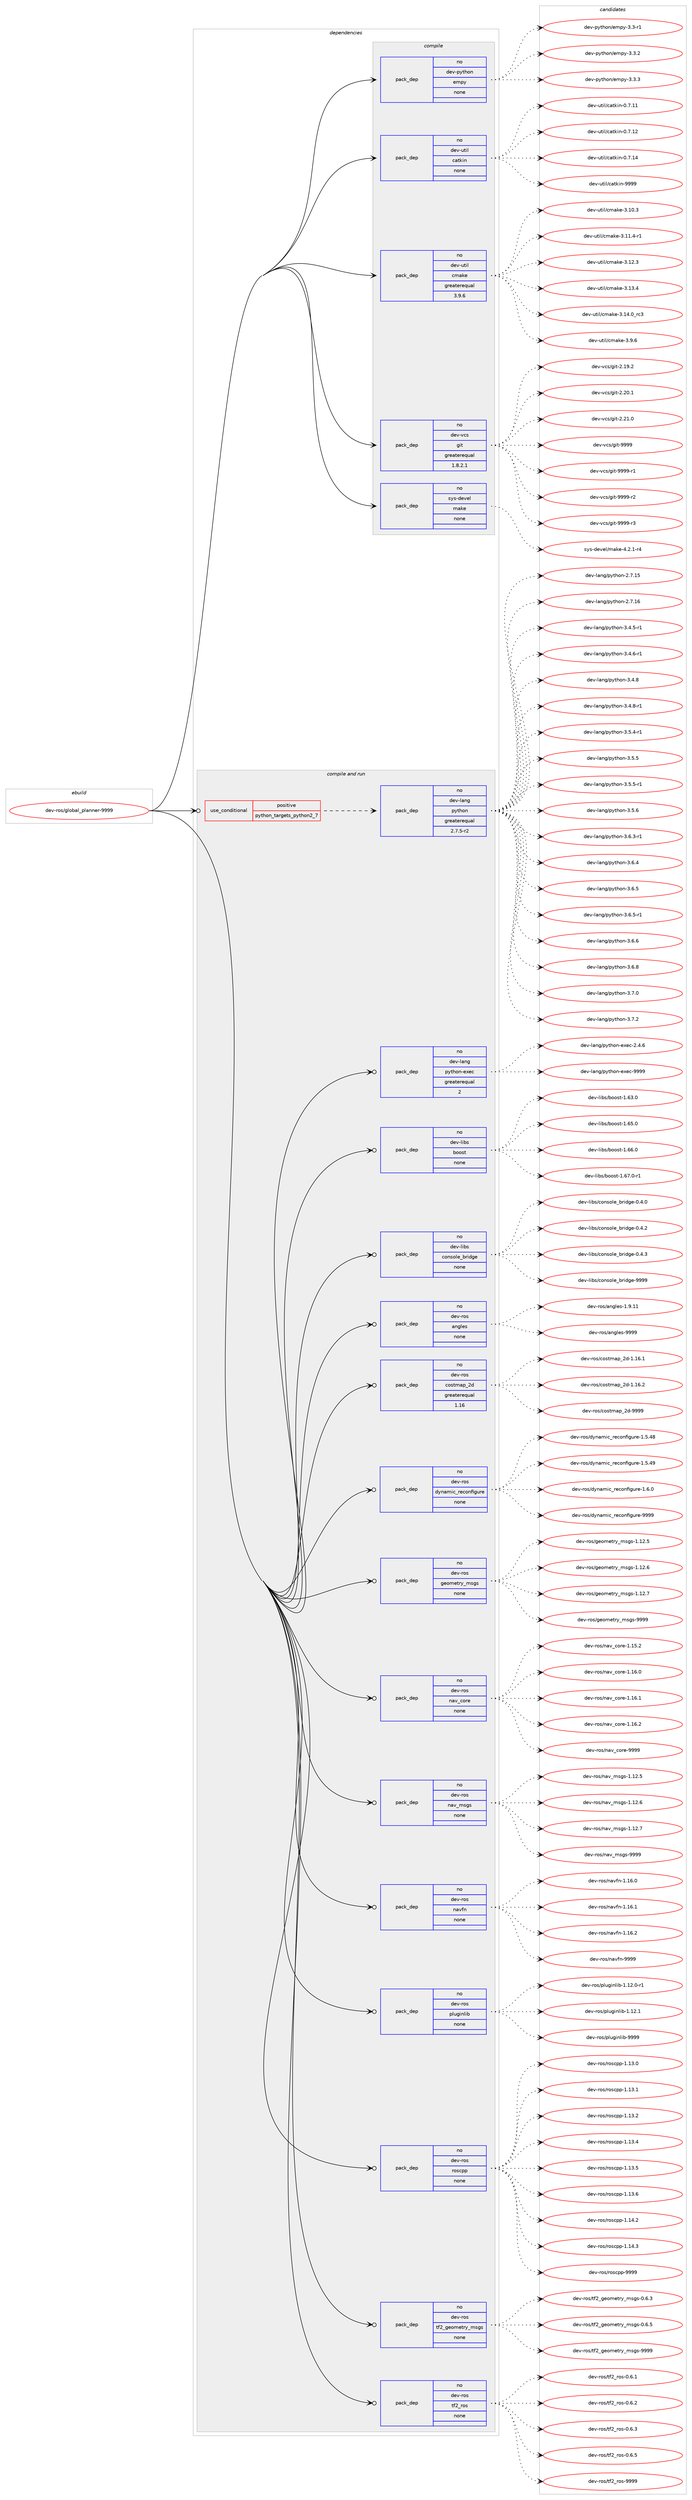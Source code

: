 digraph prolog {

# *************
# Graph options
# *************

newrank=true;
concentrate=true;
compound=true;
graph [rankdir=LR,fontname=Helvetica,fontsize=10,ranksep=1.5];#, ranksep=2.5, nodesep=0.2];
edge  [arrowhead=vee];
node  [fontname=Helvetica,fontsize=10];

# **********
# The ebuild
# **********

subgraph cluster_leftcol {
color=gray;
rank=same;
label=<<i>ebuild</i>>;
id [label="dev-ros/global_planner-9999", color=red, width=4, href="../dev-ros/global_planner-9999.svg"];
}

# ****************
# The dependencies
# ****************

subgraph cluster_midcol {
color=gray;
label=<<i>dependencies</i>>;
subgraph cluster_compile {
fillcolor="#eeeeee";
style=filled;
label=<<i>compile</i>>;
subgraph pack1044765 {
dependency1456767 [label=<<TABLE BORDER="0" CELLBORDER="1" CELLSPACING="0" CELLPADDING="4" WIDTH="220"><TR><TD ROWSPAN="6" CELLPADDING="30">pack_dep</TD></TR><TR><TD WIDTH="110">no</TD></TR><TR><TD>dev-python</TD></TR><TR><TD>empy</TD></TR><TR><TD>none</TD></TR><TR><TD></TD></TR></TABLE>>, shape=none, color=blue];
}
id:e -> dependency1456767:w [weight=20,style="solid",arrowhead="vee"];
subgraph pack1044766 {
dependency1456768 [label=<<TABLE BORDER="0" CELLBORDER="1" CELLSPACING="0" CELLPADDING="4" WIDTH="220"><TR><TD ROWSPAN="6" CELLPADDING="30">pack_dep</TD></TR><TR><TD WIDTH="110">no</TD></TR><TR><TD>dev-util</TD></TR><TR><TD>catkin</TD></TR><TR><TD>none</TD></TR><TR><TD></TD></TR></TABLE>>, shape=none, color=blue];
}
id:e -> dependency1456768:w [weight=20,style="solid",arrowhead="vee"];
subgraph pack1044767 {
dependency1456769 [label=<<TABLE BORDER="0" CELLBORDER="1" CELLSPACING="0" CELLPADDING="4" WIDTH="220"><TR><TD ROWSPAN="6" CELLPADDING="30">pack_dep</TD></TR><TR><TD WIDTH="110">no</TD></TR><TR><TD>dev-util</TD></TR><TR><TD>cmake</TD></TR><TR><TD>greaterequal</TD></TR><TR><TD>3.9.6</TD></TR></TABLE>>, shape=none, color=blue];
}
id:e -> dependency1456769:w [weight=20,style="solid",arrowhead="vee"];
subgraph pack1044768 {
dependency1456770 [label=<<TABLE BORDER="0" CELLBORDER="1" CELLSPACING="0" CELLPADDING="4" WIDTH="220"><TR><TD ROWSPAN="6" CELLPADDING="30">pack_dep</TD></TR><TR><TD WIDTH="110">no</TD></TR><TR><TD>dev-vcs</TD></TR><TR><TD>git</TD></TR><TR><TD>greaterequal</TD></TR><TR><TD>1.8.2.1</TD></TR></TABLE>>, shape=none, color=blue];
}
id:e -> dependency1456770:w [weight=20,style="solid",arrowhead="vee"];
subgraph pack1044769 {
dependency1456771 [label=<<TABLE BORDER="0" CELLBORDER="1" CELLSPACING="0" CELLPADDING="4" WIDTH="220"><TR><TD ROWSPAN="6" CELLPADDING="30">pack_dep</TD></TR><TR><TD WIDTH="110">no</TD></TR><TR><TD>sys-devel</TD></TR><TR><TD>make</TD></TR><TR><TD>none</TD></TR><TR><TD></TD></TR></TABLE>>, shape=none, color=blue];
}
id:e -> dependency1456771:w [weight=20,style="solid",arrowhead="vee"];
}
subgraph cluster_compileandrun {
fillcolor="#eeeeee";
style=filled;
label=<<i>compile and run</i>>;
subgraph cond388612 {
dependency1456772 [label=<<TABLE BORDER="0" CELLBORDER="1" CELLSPACING="0" CELLPADDING="4"><TR><TD ROWSPAN="3" CELLPADDING="10">use_conditional</TD></TR><TR><TD>positive</TD></TR><TR><TD>python_targets_python2_7</TD></TR></TABLE>>, shape=none, color=red];
subgraph pack1044770 {
dependency1456773 [label=<<TABLE BORDER="0" CELLBORDER="1" CELLSPACING="0" CELLPADDING="4" WIDTH="220"><TR><TD ROWSPAN="6" CELLPADDING="30">pack_dep</TD></TR><TR><TD WIDTH="110">no</TD></TR><TR><TD>dev-lang</TD></TR><TR><TD>python</TD></TR><TR><TD>greaterequal</TD></TR><TR><TD>2.7.5-r2</TD></TR></TABLE>>, shape=none, color=blue];
}
dependency1456772:e -> dependency1456773:w [weight=20,style="dashed",arrowhead="vee"];
}
id:e -> dependency1456772:w [weight=20,style="solid",arrowhead="odotvee"];
subgraph pack1044771 {
dependency1456774 [label=<<TABLE BORDER="0" CELLBORDER="1" CELLSPACING="0" CELLPADDING="4" WIDTH="220"><TR><TD ROWSPAN="6" CELLPADDING="30">pack_dep</TD></TR><TR><TD WIDTH="110">no</TD></TR><TR><TD>dev-lang</TD></TR><TR><TD>python-exec</TD></TR><TR><TD>greaterequal</TD></TR><TR><TD>2</TD></TR></TABLE>>, shape=none, color=blue];
}
id:e -> dependency1456774:w [weight=20,style="solid",arrowhead="odotvee"];
subgraph pack1044772 {
dependency1456775 [label=<<TABLE BORDER="0" CELLBORDER="1" CELLSPACING="0" CELLPADDING="4" WIDTH="220"><TR><TD ROWSPAN="6" CELLPADDING="30">pack_dep</TD></TR><TR><TD WIDTH="110">no</TD></TR><TR><TD>dev-libs</TD></TR><TR><TD>boost</TD></TR><TR><TD>none</TD></TR><TR><TD></TD></TR></TABLE>>, shape=none, color=blue];
}
id:e -> dependency1456775:w [weight=20,style="solid",arrowhead="odotvee"];
subgraph pack1044773 {
dependency1456776 [label=<<TABLE BORDER="0" CELLBORDER="1" CELLSPACING="0" CELLPADDING="4" WIDTH="220"><TR><TD ROWSPAN="6" CELLPADDING="30">pack_dep</TD></TR><TR><TD WIDTH="110">no</TD></TR><TR><TD>dev-libs</TD></TR><TR><TD>console_bridge</TD></TR><TR><TD>none</TD></TR><TR><TD></TD></TR></TABLE>>, shape=none, color=blue];
}
id:e -> dependency1456776:w [weight=20,style="solid",arrowhead="odotvee"];
subgraph pack1044774 {
dependency1456777 [label=<<TABLE BORDER="0" CELLBORDER="1" CELLSPACING="0" CELLPADDING="4" WIDTH="220"><TR><TD ROWSPAN="6" CELLPADDING="30">pack_dep</TD></TR><TR><TD WIDTH="110">no</TD></TR><TR><TD>dev-ros</TD></TR><TR><TD>angles</TD></TR><TR><TD>none</TD></TR><TR><TD></TD></TR></TABLE>>, shape=none, color=blue];
}
id:e -> dependency1456777:w [weight=20,style="solid",arrowhead="odotvee"];
subgraph pack1044775 {
dependency1456778 [label=<<TABLE BORDER="0" CELLBORDER="1" CELLSPACING="0" CELLPADDING="4" WIDTH="220"><TR><TD ROWSPAN="6" CELLPADDING="30">pack_dep</TD></TR><TR><TD WIDTH="110">no</TD></TR><TR><TD>dev-ros</TD></TR><TR><TD>costmap_2d</TD></TR><TR><TD>greaterequal</TD></TR><TR><TD>1.16</TD></TR></TABLE>>, shape=none, color=blue];
}
id:e -> dependency1456778:w [weight=20,style="solid",arrowhead="odotvee"];
subgraph pack1044776 {
dependency1456779 [label=<<TABLE BORDER="0" CELLBORDER="1" CELLSPACING="0" CELLPADDING="4" WIDTH="220"><TR><TD ROWSPAN="6" CELLPADDING="30">pack_dep</TD></TR><TR><TD WIDTH="110">no</TD></TR><TR><TD>dev-ros</TD></TR><TR><TD>dynamic_reconfigure</TD></TR><TR><TD>none</TD></TR><TR><TD></TD></TR></TABLE>>, shape=none, color=blue];
}
id:e -> dependency1456779:w [weight=20,style="solid",arrowhead="odotvee"];
subgraph pack1044777 {
dependency1456780 [label=<<TABLE BORDER="0" CELLBORDER="1" CELLSPACING="0" CELLPADDING="4" WIDTH="220"><TR><TD ROWSPAN="6" CELLPADDING="30">pack_dep</TD></TR><TR><TD WIDTH="110">no</TD></TR><TR><TD>dev-ros</TD></TR><TR><TD>geometry_msgs</TD></TR><TR><TD>none</TD></TR><TR><TD></TD></TR></TABLE>>, shape=none, color=blue];
}
id:e -> dependency1456780:w [weight=20,style="solid",arrowhead="odotvee"];
subgraph pack1044778 {
dependency1456781 [label=<<TABLE BORDER="0" CELLBORDER="1" CELLSPACING="0" CELLPADDING="4" WIDTH="220"><TR><TD ROWSPAN="6" CELLPADDING="30">pack_dep</TD></TR><TR><TD WIDTH="110">no</TD></TR><TR><TD>dev-ros</TD></TR><TR><TD>nav_core</TD></TR><TR><TD>none</TD></TR><TR><TD></TD></TR></TABLE>>, shape=none, color=blue];
}
id:e -> dependency1456781:w [weight=20,style="solid",arrowhead="odotvee"];
subgraph pack1044779 {
dependency1456782 [label=<<TABLE BORDER="0" CELLBORDER="1" CELLSPACING="0" CELLPADDING="4" WIDTH="220"><TR><TD ROWSPAN="6" CELLPADDING="30">pack_dep</TD></TR><TR><TD WIDTH="110">no</TD></TR><TR><TD>dev-ros</TD></TR><TR><TD>nav_msgs</TD></TR><TR><TD>none</TD></TR><TR><TD></TD></TR></TABLE>>, shape=none, color=blue];
}
id:e -> dependency1456782:w [weight=20,style="solid",arrowhead="odotvee"];
subgraph pack1044780 {
dependency1456783 [label=<<TABLE BORDER="0" CELLBORDER="1" CELLSPACING="0" CELLPADDING="4" WIDTH="220"><TR><TD ROWSPAN="6" CELLPADDING="30">pack_dep</TD></TR><TR><TD WIDTH="110">no</TD></TR><TR><TD>dev-ros</TD></TR><TR><TD>navfn</TD></TR><TR><TD>none</TD></TR><TR><TD></TD></TR></TABLE>>, shape=none, color=blue];
}
id:e -> dependency1456783:w [weight=20,style="solid",arrowhead="odotvee"];
subgraph pack1044781 {
dependency1456784 [label=<<TABLE BORDER="0" CELLBORDER="1" CELLSPACING="0" CELLPADDING="4" WIDTH="220"><TR><TD ROWSPAN="6" CELLPADDING="30">pack_dep</TD></TR><TR><TD WIDTH="110">no</TD></TR><TR><TD>dev-ros</TD></TR><TR><TD>pluginlib</TD></TR><TR><TD>none</TD></TR><TR><TD></TD></TR></TABLE>>, shape=none, color=blue];
}
id:e -> dependency1456784:w [weight=20,style="solid",arrowhead="odotvee"];
subgraph pack1044782 {
dependency1456785 [label=<<TABLE BORDER="0" CELLBORDER="1" CELLSPACING="0" CELLPADDING="4" WIDTH="220"><TR><TD ROWSPAN="6" CELLPADDING="30">pack_dep</TD></TR><TR><TD WIDTH="110">no</TD></TR><TR><TD>dev-ros</TD></TR><TR><TD>roscpp</TD></TR><TR><TD>none</TD></TR><TR><TD></TD></TR></TABLE>>, shape=none, color=blue];
}
id:e -> dependency1456785:w [weight=20,style="solid",arrowhead="odotvee"];
subgraph pack1044783 {
dependency1456786 [label=<<TABLE BORDER="0" CELLBORDER="1" CELLSPACING="0" CELLPADDING="4" WIDTH="220"><TR><TD ROWSPAN="6" CELLPADDING="30">pack_dep</TD></TR><TR><TD WIDTH="110">no</TD></TR><TR><TD>dev-ros</TD></TR><TR><TD>tf2_geometry_msgs</TD></TR><TR><TD>none</TD></TR><TR><TD></TD></TR></TABLE>>, shape=none, color=blue];
}
id:e -> dependency1456786:w [weight=20,style="solid",arrowhead="odotvee"];
subgraph pack1044784 {
dependency1456787 [label=<<TABLE BORDER="0" CELLBORDER="1" CELLSPACING="0" CELLPADDING="4" WIDTH="220"><TR><TD ROWSPAN="6" CELLPADDING="30">pack_dep</TD></TR><TR><TD WIDTH="110">no</TD></TR><TR><TD>dev-ros</TD></TR><TR><TD>tf2_ros</TD></TR><TR><TD>none</TD></TR><TR><TD></TD></TR></TABLE>>, shape=none, color=blue];
}
id:e -> dependency1456787:w [weight=20,style="solid",arrowhead="odotvee"];
}
subgraph cluster_run {
fillcolor="#eeeeee";
style=filled;
label=<<i>run</i>>;
}
}

# **************
# The candidates
# **************

subgraph cluster_choices {
rank=same;
color=gray;
label=<<i>candidates</i>>;

subgraph choice1044765 {
color=black;
nodesep=1;
choice1001011184511212111610411111047101109112121455146514511449 [label="dev-python/empy-3.3-r1", color=red, width=4,href="../dev-python/empy-3.3-r1.svg"];
choice1001011184511212111610411111047101109112121455146514650 [label="dev-python/empy-3.3.2", color=red, width=4,href="../dev-python/empy-3.3.2.svg"];
choice1001011184511212111610411111047101109112121455146514651 [label="dev-python/empy-3.3.3", color=red, width=4,href="../dev-python/empy-3.3.3.svg"];
dependency1456767:e -> choice1001011184511212111610411111047101109112121455146514511449:w [style=dotted,weight="100"];
dependency1456767:e -> choice1001011184511212111610411111047101109112121455146514650:w [style=dotted,weight="100"];
dependency1456767:e -> choice1001011184511212111610411111047101109112121455146514651:w [style=dotted,weight="100"];
}
subgraph choice1044766 {
color=black;
nodesep=1;
choice1001011184511711610510847999711610710511045484655464949 [label="dev-util/catkin-0.7.11", color=red, width=4,href="../dev-util/catkin-0.7.11.svg"];
choice1001011184511711610510847999711610710511045484655464950 [label="dev-util/catkin-0.7.12", color=red, width=4,href="../dev-util/catkin-0.7.12.svg"];
choice1001011184511711610510847999711610710511045484655464952 [label="dev-util/catkin-0.7.14", color=red, width=4,href="../dev-util/catkin-0.7.14.svg"];
choice100101118451171161051084799971161071051104557575757 [label="dev-util/catkin-9999", color=red, width=4,href="../dev-util/catkin-9999.svg"];
dependency1456768:e -> choice1001011184511711610510847999711610710511045484655464949:w [style=dotted,weight="100"];
dependency1456768:e -> choice1001011184511711610510847999711610710511045484655464950:w [style=dotted,weight="100"];
dependency1456768:e -> choice1001011184511711610510847999711610710511045484655464952:w [style=dotted,weight="100"];
dependency1456768:e -> choice100101118451171161051084799971161071051104557575757:w [style=dotted,weight="100"];
}
subgraph choice1044767 {
color=black;
nodesep=1;
choice1001011184511711610510847991099710710145514649484651 [label="dev-util/cmake-3.10.3", color=red, width=4,href="../dev-util/cmake-3.10.3.svg"];
choice10010111845117116105108479910997107101455146494946524511449 [label="dev-util/cmake-3.11.4-r1", color=red, width=4,href="../dev-util/cmake-3.11.4-r1.svg"];
choice1001011184511711610510847991099710710145514649504651 [label="dev-util/cmake-3.12.3", color=red, width=4,href="../dev-util/cmake-3.12.3.svg"];
choice1001011184511711610510847991099710710145514649514652 [label="dev-util/cmake-3.13.4", color=red, width=4,href="../dev-util/cmake-3.13.4.svg"];
choice1001011184511711610510847991099710710145514649524648951149951 [label="dev-util/cmake-3.14.0_rc3", color=red, width=4,href="../dev-util/cmake-3.14.0_rc3.svg"];
choice10010111845117116105108479910997107101455146574654 [label="dev-util/cmake-3.9.6", color=red, width=4,href="../dev-util/cmake-3.9.6.svg"];
dependency1456769:e -> choice1001011184511711610510847991099710710145514649484651:w [style=dotted,weight="100"];
dependency1456769:e -> choice10010111845117116105108479910997107101455146494946524511449:w [style=dotted,weight="100"];
dependency1456769:e -> choice1001011184511711610510847991099710710145514649504651:w [style=dotted,weight="100"];
dependency1456769:e -> choice1001011184511711610510847991099710710145514649514652:w [style=dotted,weight="100"];
dependency1456769:e -> choice1001011184511711610510847991099710710145514649524648951149951:w [style=dotted,weight="100"];
dependency1456769:e -> choice10010111845117116105108479910997107101455146574654:w [style=dotted,weight="100"];
}
subgraph choice1044768 {
color=black;
nodesep=1;
choice10010111845118991154710310511645504649574650 [label="dev-vcs/git-2.19.2", color=red, width=4,href="../dev-vcs/git-2.19.2.svg"];
choice10010111845118991154710310511645504650484649 [label="dev-vcs/git-2.20.1", color=red, width=4,href="../dev-vcs/git-2.20.1.svg"];
choice10010111845118991154710310511645504650494648 [label="dev-vcs/git-2.21.0", color=red, width=4,href="../dev-vcs/git-2.21.0.svg"];
choice1001011184511899115471031051164557575757 [label="dev-vcs/git-9999", color=red, width=4,href="../dev-vcs/git-9999.svg"];
choice10010111845118991154710310511645575757574511449 [label="dev-vcs/git-9999-r1", color=red, width=4,href="../dev-vcs/git-9999-r1.svg"];
choice10010111845118991154710310511645575757574511450 [label="dev-vcs/git-9999-r2", color=red, width=4,href="../dev-vcs/git-9999-r2.svg"];
choice10010111845118991154710310511645575757574511451 [label="dev-vcs/git-9999-r3", color=red, width=4,href="../dev-vcs/git-9999-r3.svg"];
dependency1456770:e -> choice10010111845118991154710310511645504649574650:w [style=dotted,weight="100"];
dependency1456770:e -> choice10010111845118991154710310511645504650484649:w [style=dotted,weight="100"];
dependency1456770:e -> choice10010111845118991154710310511645504650494648:w [style=dotted,weight="100"];
dependency1456770:e -> choice1001011184511899115471031051164557575757:w [style=dotted,weight="100"];
dependency1456770:e -> choice10010111845118991154710310511645575757574511449:w [style=dotted,weight="100"];
dependency1456770:e -> choice10010111845118991154710310511645575757574511450:w [style=dotted,weight="100"];
dependency1456770:e -> choice10010111845118991154710310511645575757574511451:w [style=dotted,weight="100"];
}
subgraph choice1044769 {
color=black;
nodesep=1;
choice1151211154510010111810110847109971071014552465046494511452 [label="sys-devel/make-4.2.1-r4", color=red, width=4,href="../sys-devel/make-4.2.1-r4.svg"];
dependency1456771:e -> choice1151211154510010111810110847109971071014552465046494511452:w [style=dotted,weight="100"];
}
subgraph choice1044770 {
color=black;
nodesep=1;
choice10010111845108971101034711212111610411111045504655464953 [label="dev-lang/python-2.7.15", color=red, width=4,href="../dev-lang/python-2.7.15.svg"];
choice10010111845108971101034711212111610411111045504655464954 [label="dev-lang/python-2.7.16", color=red, width=4,href="../dev-lang/python-2.7.16.svg"];
choice1001011184510897110103471121211161041111104551465246534511449 [label="dev-lang/python-3.4.5-r1", color=red, width=4,href="../dev-lang/python-3.4.5-r1.svg"];
choice1001011184510897110103471121211161041111104551465246544511449 [label="dev-lang/python-3.4.6-r1", color=red, width=4,href="../dev-lang/python-3.4.6-r1.svg"];
choice100101118451089711010347112121116104111110455146524656 [label="dev-lang/python-3.4.8", color=red, width=4,href="../dev-lang/python-3.4.8.svg"];
choice1001011184510897110103471121211161041111104551465246564511449 [label="dev-lang/python-3.4.8-r1", color=red, width=4,href="../dev-lang/python-3.4.8-r1.svg"];
choice1001011184510897110103471121211161041111104551465346524511449 [label="dev-lang/python-3.5.4-r1", color=red, width=4,href="../dev-lang/python-3.5.4-r1.svg"];
choice100101118451089711010347112121116104111110455146534653 [label="dev-lang/python-3.5.5", color=red, width=4,href="../dev-lang/python-3.5.5.svg"];
choice1001011184510897110103471121211161041111104551465346534511449 [label="dev-lang/python-3.5.5-r1", color=red, width=4,href="../dev-lang/python-3.5.5-r1.svg"];
choice100101118451089711010347112121116104111110455146534654 [label="dev-lang/python-3.5.6", color=red, width=4,href="../dev-lang/python-3.5.6.svg"];
choice1001011184510897110103471121211161041111104551465446514511449 [label="dev-lang/python-3.6.3-r1", color=red, width=4,href="../dev-lang/python-3.6.3-r1.svg"];
choice100101118451089711010347112121116104111110455146544652 [label="dev-lang/python-3.6.4", color=red, width=4,href="../dev-lang/python-3.6.4.svg"];
choice100101118451089711010347112121116104111110455146544653 [label="dev-lang/python-3.6.5", color=red, width=4,href="../dev-lang/python-3.6.5.svg"];
choice1001011184510897110103471121211161041111104551465446534511449 [label="dev-lang/python-3.6.5-r1", color=red, width=4,href="../dev-lang/python-3.6.5-r1.svg"];
choice100101118451089711010347112121116104111110455146544654 [label="dev-lang/python-3.6.6", color=red, width=4,href="../dev-lang/python-3.6.6.svg"];
choice100101118451089711010347112121116104111110455146544656 [label="dev-lang/python-3.6.8", color=red, width=4,href="../dev-lang/python-3.6.8.svg"];
choice100101118451089711010347112121116104111110455146554648 [label="dev-lang/python-3.7.0", color=red, width=4,href="../dev-lang/python-3.7.0.svg"];
choice100101118451089711010347112121116104111110455146554650 [label="dev-lang/python-3.7.2", color=red, width=4,href="../dev-lang/python-3.7.2.svg"];
dependency1456773:e -> choice10010111845108971101034711212111610411111045504655464953:w [style=dotted,weight="100"];
dependency1456773:e -> choice10010111845108971101034711212111610411111045504655464954:w [style=dotted,weight="100"];
dependency1456773:e -> choice1001011184510897110103471121211161041111104551465246534511449:w [style=dotted,weight="100"];
dependency1456773:e -> choice1001011184510897110103471121211161041111104551465246544511449:w [style=dotted,weight="100"];
dependency1456773:e -> choice100101118451089711010347112121116104111110455146524656:w [style=dotted,weight="100"];
dependency1456773:e -> choice1001011184510897110103471121211161041111104551465246564511449:w [style=dotted,weight="100"];
dependency1456773:e -> choice1001011184510897110103471121211161041111104551465346524511449:w [style=dotted,weight="100"];
dependency1456773:e -> choice100101118451089711010347112121116104111110455146534653:w [style=dotted,weight="100"];
dependency1456773:e -> choice1001011184510897110103471121211161041111104551465346534511449:w [style=dotted,weight="100"];
dependency1456773:e -> choice100101118451089711010347112121116104111110455146534654:w [style=dotted,weight="100"];
dependency1456773:e -> choice1001011184510897110103471121211161041111104551465446514511449:w [style=dotted,weight="100"];
dependency1456773:e -> choice100101118451089711010347112121116104111110455146544652:w [style=dotted,weight="100"];
dependency1456773:e -> choice100101118451089711010347112121116104111110455146544653:w [style=dotted,weight="100"];
dependency1456773:e -> choice1001011184510897110103471121211161041111104551465446534511449:w [style=dotted,weight="100"];
dependency1456773:e -> choice100101118451089711010347112121116104111110455146544654:w [style=dotted,weight="100"];
dependency1456773:e -> choice100101118451089711010347112121116104111110455146544656:w [style=dotted,weight="100"];
dependency1456773:e -> choice100101118451089711010347112121116104111110455146554648:w [style=dotted,weight="100"];
dependency1456773:e -> choice100101118451089711010347112121116104111110455146554650:w [style=dotted,weight="100"];
}
subgraph choice1044771 {
color=black;
nodesep=1;
choice1001011184510897110103471121211161041111104510112010199455046524654 [label="dev-lang/python-exec-2.4.6", color=red, width=4,href="../dev-lang/python-exec-2.4.6.svg"];
choice10010111845108971101034711212111610411111045101120101994557575757 [label="dev-lang/python-exec-9999", color=red, width=4,href="../dev-lang/python-exec-9999.svg"];
dependency1456774:e -> choice1001011184510897110103471121211161041111104510112010199455046524654:w [style=dotted,weight="100"];
dependency1456774:e -> choice10010111845108971101034711212111610411111045101120101994557575757:w [style=dotted,weight="100"];
}
subgraph choice1044772 {
color=black;
nodesep=1;
choice1001011184510810598115479811111111511645494654514648 [label="dev-libs/boost-1.63.0", color=red, width=4,href="../dev-libs/boost-1.63.0.svg"];
choice1001011184510810598115479811111111511645494654534648 [label="dev-libs/boost-1.65.0", color=red, width=4,href="../dev-libs/boost-1.65.0.svg"];
choice1001011184510810598115479811111111511645494654544648 [label="dev-libs/boost-1.66.0", color=red, width=4,href="../dev-libs/boost-1.66.0.svg"];
choice10010111845108105981154798111111115116454946545546484511449 [label="dev-libs/boost-1.67.0-r1", color=red, width=4,href="../dev-libs/boost-1.67.0-r1.svg"];
dependency1456775:e -> choice1001011184510810598115479811111111511645494654514648:w [style=dotted,weight="100"];
dependency1456775:e -> choice1001011184510810598115479811111111511645494654534648:w [style=dotted,weight="100"];
dependency1456775:e -> choice1001011184510810598115479811111111511645494654544648:w [style=dotted,weight="100"];
dependency1456775:e -> choice10010111845108105981154798111111115116454946545546484511449:w [style=dotted,weight="100"];
}
subgraph choice1044773 {
color=black;
nodesep=1;
choice100101118451081059811547991111101151111081019598114105100103101454846524648 [label="dev-libs/console_bridge-0.4.0", color=red, width=4,href="../dev-libs/console_bridge-0.4.0.svg"];
choice100101118451081059811547991111101151111081019598114105100103101454846524650 [label="dev-libs/console_bridge-0.4.2", color=red, width=4,href="../dev-libs/console_bridge-0.4.2.svg"];
choice100101118451081059811547991111101151111081019598114105100103101454846524651 [label="dev-libs/console_bridge-0.4.3", color=red, width=4,href="../dev-libs/console_bridge-0.4.3.svg"];
choice1001011184510810598115479911111011511110810195981141051001031014557575757 [label="dev-libs/console_bridge-9999", color=red, width=4,href="../dev-libs/console_bridge-9999.svg"];
dependency1456776:e -> choice100101118451081059811547991111101151111081019598114105100103101454846524648:w [style=dotted,weight="100"];
dependency1456776:e -> choice100101118451081059811547991111101151111081019598114105100103101454846524650:w [style=dotted,weight="100"];
dependency1456776:e -> choice100101118451081059811547991111101151111081019598114105100103101454846524651:w [style=dotted,weight="100"];
dependency1456776:e -> choice1001011184510810598115479911111011511110810195981141051001031014557575757:w [style=dotted,weight="100"];
}
subgraph choice1044774 {
color=black;
nodesep=1;
choice10010111845114111115479711010310810111545494657464949 [label="dev-ros/angles-1.9.11", color=red, width=4,href="../dev-ros/angles-1.9.11.svg"];
choice1001011184511411111547971101031081011154557575757 [label="dev-ros/angles-9999", color=red, width=4,href="../dev-ros/angles-9999.svg"];
dependency1456777:e -> choice10010111845114111115479711010310810111545494657464949:w [style=dotted,weight="100"];
dependency1456777:e -> choice1001011184511411111547971101031081011154557575757:w [style=dotted,weight="100"];
}
subgraph choice1044775 {
color=black;
nodesep=1;
choice10010111845114111115479911111511610997112955010045494649544649 [label="dev-ros/costmap_2d-1.16.1", color=red, width=4,href="../dev-ros/costmap_2d-1.16.1.svg"];
choice10010111845114111115479911111511610997112955010045494649544650 [label="dev-ros/costmap_2d-1.16.2", color=red, width=4,href="../dev-ros/costmap_2d-1.16.2.svg"];
choice1001011184511411111547991111151161099711295501004557575757 [label="dev-ros/costmap_2d-9999", color=red, width=4,href="../dev-ros/costmap_2d-9999.svg"];
dependency1456778:e -> choice10010111845114111115479911111511610997112955010045494649544649:w [style=dotted,weight="100"];
dependency1456778:e -> choice10010111845114111115479911111511610997112955010045494649544650:w [style=dotted,weight="100"];
dependency1456778:e -> choice1001011184511411111547991111151161099711295501004557575757:w [style=dotted,weight="100"];
}
subgraph choice1044776 {
color=black;
nodesep=1;
choice10010111845114111115471001211109710910599951141019911111010210510311711410145494653465256 [label="dev-ros/dynamic_reconfigure-1.5.48", color=red, width=4,href="../dev-ros/dynamic_reconfigure-1.5.48.svg"];
choice10010111845114111115471001211109710910599951141019911111010210510311711410145494653465257 [label="dev-ros/dynamic_reconfigure-1.5.49", color=red, width=4,href="../dev-ros/dynamic_reconfigure-1.5.49.svg"];
choice100101118451141111154710012111097109105999511410199111110102105103117114101454946544648 [label="dev-ros/dynamic_reconfigure-1.6.0", color=red, width=4,href="../dev-ros/dynamic_reconfigure-1.6.0.svg"];
choice1001011184511411111547100121110971091059995114101991111101021051031171141014557575757 [label="dev-ros/dynamic_reconfigure-9999", color=red, width=4,href="../dev-ros/dynamic_reconfigure-9999.svg"];
dependency1456779:e -> choice10010111845114111115471001211109710910599951141019911111010210510311711410145494653465256:w [style=dotted,weight="100"];
dependency1456779:e -> choice10010111845114111115471001211109710910599951141019911111010210510311711410145494653465257:w [style=dotted,weight="100"];
dependency1456779:e -> choice100101118451141111154710012111097109105999511410199111110102105103117114101454946544648:w [style=dotted,weight="100"];
dependency1456779:e -> choice1001011184511411111547100121110971091059995114101991111101021051031171141014557575757:w [style=dotted,weight="100"];
}
subgraph choice1044777 {
color=black;
nodesep=1;
choice10010111845114111115471031011111091011161141219510911510311545494649504653 [label="dev-ros/geometry_msgs-1.12.5", color=red, width=4,href="../dev-ros/geometry_msgs-1.12.5.svg"];
choice10010111845114111115471031011111091011161141219510911510311545494649504654 [label="dev-ros/geometry_msgs-1.12.6", color=red, width=4,href="../dev-ros/geometry_msgs-1.12.6.svg"];
choice10010111845114111115471031011111091011161141219510911510311545494649504655 [label="dev-ros/geometry_msgs-1.12.7", color=red, width=4,href="../dev-ros/geometry_msgs-1.12.7.svg"];
choice1001011184511411111547103101111109101116114121951091151031154557575757 [label="dev-ros/geometry_msgs-9999", color=red, width=4,href="../dev-ros/geometry_msgs-9999.svg"];
dependency1456780:e -> choice10010111845114111115471031011111091011161141219510911510311545494649504653:w [style=dotted,weight="100"];
dependency1456780:e -> choice10010111845114111115471031011111091011161141219510911510311545494649504654:w [style=dotted,weight="100"];
dependency1456780:e -> choice10010111845114111115471031011111091011161141219510911510311545494649504655:w [style=dotted,weight="100"];
dependency1456780:e -> choice1001011184511411111547103101111109101116114121951091151031154557575757:w [style=dotted,weight="100"];
}
subgraph choice1044778 {
color=black;
nodesep=1;
choice100101118451141111154711097118959911111410145494649534650 [label="dev-ros/nav_core-1.15.2", color=red, width=4,href="../dev-ros/nav_core-1.15.2.svg"];
choice100101118451141111154711097118959911111410145494649544648 [label="dev-ros/nav_core-1.16.0", color=red, width=4,href="../dev-ros/nav_core-1.16.0.svg"];
choice100101118451141111154711097118959911111410145494649544649 [label="dev-ros/nav_core-1.16.1", color=red, width=4,href="../dev-ros/nav_core-1.16.1.svg"];
choice100101118451141111154711097118959911111410145494649544650 [label="dev-ros/nav_core-1.16.2", color=red, width=4,href="../dev-ros/nav_core-1.16.2.svg"];
choice10010111845114111115471109711895991111141014557575757 [label="dev-ros/nav_core-9999", color=red, width=4,href="../dev-ros/nav_core-9999.svg"];
dependency1456781:e -> choice100101118451141111154711097118959911111410145494649534650:w [style=dotted,weight="100"];
dependency1456781:e -> choice100101118451141111154711097118959911111410145494649544648:w [style=dotted,weight="100"];
dependency1456781:e -> choice100101118451141111154711097118959911111410145494649544649:w [style=dotted,weight="100"];
dependency1456781:e -> choice100101118451141111154711097118959911111410145494649544650:w [style=dotted,weight="100"];
dependency1456781:e -> choice10010111845114111115471109711895991111141014557575757:w [style=dotted,weight="100"];
}
subgraph choice1044779 {
color=black;
nodesep=1;
choice1001011184511411111547110971189510911510311545494649504653 [label="dev-ros/nav_msgs-1.12.5", color=red, width=4,href="../dev-ros/nav_msgs-1.12.5.svg"];
choice1001011184511411111547110971189510911510311545494649504654 [label="dev-ros/nav_msgs-1.12.6", color=red, width=4,href="../dev-ros/nav_msgs-1.12.6.svg"];
choice1001011184511411111547110971189510911510311545494649504655 [label="dev-ros/nav_msgs-1.12.7", color=red, width=4,href="../dev-ros/nav_msgs-1.12.7.svg"];
choice100101118451141111154711097118951091151031154557575757 [label="dev-ros/nav_msgs-9999", color=red, width=4,href="../dev-ros/nav_msgs-9999.svg"];
dependency1456782:e -> choice1001011184511411111547110971189510911510311545494649504653:w [style=dotted,weight="100"];
dependency1456782:e -> choice1001011184511411111547110971189510911510311545494649504654:w [style=dotted,weight="100"];
dependency1456782:e -> choice1001011184511411111547110971189510911510311545494649504655:w [style=dotted,weight="100"];
dependency1456782:e -> choice100101118451141111154711097118951091151031154557575757:w [style=dotted,weight="100"];
}
subgraph choice1044780 {
color=black;
nodesep=1;
choice10010111845114111115471109711810211045494649544648 [label="dev-ros/navfn-1.16.0", color=red, width=4,href="../dev-ros/navfn-1.16.0.svg"];
choice10010111845114111115471109711810211045494649544649 [label="dev-ros/navfn-1.16.1", color=red, width=4,href="../dev-ros/navfn-1.16.1.svg"];
choice10010111845114111115471109711810211045494649544650 [label="dev-ros/navfn-1.16.2", color=red, width=4,href="../dev-ros/navfn-1.16.2.svg"];
choice1001011184511411111547110971181021104557575757 [label="dev-ros/navfn-9999", color=red, width=4,href="../dev-ros/navfn-9999.svg"];
dependency1456783:e -> choice10010111845114111115471109711810211045494649544648:w [style=dotted,weight="100"];
dependency1456783:e -> choice10010111845114111115471109711810211045494649544649:w [style=dotted,weight="100"];
dependency1456783:e -> choice10010111845114111115471109711810211045494649544650:w [style=dotted,weight="100"];
dependency1456783:e -> choice1001011184511411111547110971181021104557575757:w [style=dotted,weight="100"];
}
subgraph choice1044781 {
color=black;
nodesep=1;
choice100101118451141111154711210811710310511010810598454946495046484511449 [label="dev-ros/pluginlib-1.12.0-r1", color=red, width=4,href="../dev-ros/pluginlib-1.12.0-r1.svg"];
choice10010111845114111115471121081171031051101081059845494649504649 [label="dev-ros/pluginlib-1.12.1", color=red, width=4,href="../dev-ros/pluginlib-1.12.1.svg"];
choice1001011184511411111547112108117103105110108105984557575757 [label="dev-ros/pluginlib-9999", color=red, width=4,href="../dev-ros/pluginlib-9999.svg"];
dependency1456784:e -> choice100101118451141111154711210811710310511010810598454946495046484511449:w [style=dotted,weight="100"];
dependency1456784:e -> choice10010111845114111115471121081171031051101081059845494649504649:w [style=dotted,weight="100"];
dependency1456784:e -> choice1001011184511411111547112108117103105110108105984557575757:w [style=dotted,weight="100"];
}
subgraph choice1044782 {
color=black;
nodesep=1;
choice10010111845114111115471141111159911211245494649514648 [label="dev-ros/roscpp-1.13.0", color=red, width=4,href="../dev-ros/roscpp-1.13.0.svg"];
choice10010111845114111115471141111159911211245494649514649 [label="dev-ros/roscpp-1.13.1", color=red, width=4,href="../dev-ros/roscpp-1.13.1.svg"];
choice10010111845114111115471141111159911211245494649514650 [label="dev-ros/roscpp-1.13.2", color=red, width=4,href="../dev-ros/roscpp-1.13.2.svg"];
choice10010111845114111115471141111159911211245494649514652 [label="dev-ros/roscpp-1.13.4", color=red, width=4,href="../dev-ros/roscpp-1.13.4.svg"];
choice10010111845114111115471141111159911211245494649514653 [label="dev-ros/roscpp-1.13.5", color=red, width=4,href="../dev-ros/roscpp-1.13.5.svg"];
choice10010111845114111115471141111159911211245494649514654 [label="dev-ros/roscpp-1.13.6", color=red, width=4,href="../dev-ros/roscpp-1.13.6.svg"];
choice10010111845114111115471141111159911211245494649524650 [label="dev-ros/roscpp-1.14.2", color=red, width=4,href="../dev-ros/roscpp-1.14.2.svg"];
choice10010111845114111115471141111159911211245494649524651 [label="dev-ros/roscpp-1.14.3", color=red, width=4,href="../dev-ros/roscpp-1.14.3.svg"];
choice1001011184511411111547114111115991121124557575757 [label="dev-ros/roscpp-9999", color=red, width=4,href="../dev-ros/roscpp-9999.svg"];
dependency1456785:e -> choice10010111845114111115471141111159911211245494649514648:w [style=dotted,weight="100"];
dependency1456785:e -> choice10010111845114111115471141111159911211245494649514649:w [style=dotted,weight="100"];
dependency1456785:e -> choice10010111845114111115471141111159911211245494649514650:w [style=dotted,weight="100"];
dependency1456785:e -> choice10010111845114111115471141111159911211245494649514652:w [style=dotted,weight="100"];
dependency1456785:e -> choice10010111845114111115471141111159911211245494649514653:w [style=dotted,weight="100"];
dependency1456785:e -> choice10010111845114111115471141111159911211245494649514654:w [style=dotted,weight="100"];
dependency1456785:e -> choice10010111845114111115471141111159911211245494649524650:w [style=dotted,weight="100"];
dependency1456785:e -> choice10010111845114111115471141111159911211245494649524651:w [style=dotted,weight="100"];
dependency1456785:e -> choice1001011184511411111547114111115991121124557575757:w [style=dotted,weight="100"];
}
subgraph choice1044783 {
color=black;
nodesep=1;
choice1001011184511411111547116102509510310111110910111611412195109115103115454846544651 [label="dev-ros/tf2_geometry_msgs-0.6.3", color=red, width=4,href="../dev-ros/tf2_geometry_msgs-0.6.3.svg"];
choice1001011184511411111547116102509510310111110910111611412195109115103115454846544653 [label="dev-ros/tf2_geometry_msgs-0.6.5", color=red, width=4,href="../dev-ros/tf2_geometry_msgs-0.6.5.svg"];
choice10010111845114111115471161025095103101111109101116114121951091151031154557575757 [label="dev-ros/tf2_geometry_msgs-9999", color=red, width=4,href="../dev-ros/tf2_geometry_msgs-9999.svg"];
dependency1456786:e -> choice1001011184511411111547116102509510310111110910111611412195109115103115454846544651:w [style=dotted,weight="100"];
dependency1456786:e -> choice1001011184511411111547116102509510310111110910111611412195109115103115454846544653:w [style=dotted,weight="100"];
dependency1456786:e -> choice10010111845114111115471161025095103101111109101116114121951091151031154557575757:w [style=dotted,weight="100"];
}
subgraph choice1044784 {
color=black;
nodesep=1;
choice10010111845114111115471161025095114111115454846544649 [label="dev-ros/tf2_ros-0.6.1", color=red, width=4,href="../dev-ros/tf2_ros-0.6.1.svg"];
choice10010111845114111115471161025095114111115454846544650 [label="dev-ros/tf2_ros-0.6.2", color=red, width=4,href="../dev-ros/tf2_ros-0.6.2.svg"];
choice10010111845114111115471161025095114111115454846544651 [label="dev-ros/tf2_ros-0.6.3", color=red, width=4,href="../dev-ros/tf2_ros-0.6.3.svg"];
choice10010111845114111115471161025095114111115454846544653 [label="dev-ros/tf2_ros-0.6.5", color=red, width=4,href="../dev-ros/tf2_ros-0.6.5.svg"];
choice100101118451141111154711610250951141111154557575757 [label="dev-ros/tf2_ros-9999", color=red, width=4,href="../dev-ros/tf2_ros-9999.svg"];
dependency1456787:e -> choice10010111845114111115471161025095114111115454846544649:w [style=dotted,weight="100"];
dependency1456787:e -> choice10010111845114111115471161025095114111115454846544650:w [style=dotted,weight="100"];
dependency1456787:e -> choice10010111845114111115471161025095114111115454846544651:w [style=dotted,weight="100"];
dependency1456787:e -> choice10010111845114111115471161025095114111115454846544653:w [style=dotted,weight="100"];
dependency1456787:e -> choice100101118451141111154711610250951141111154557575757:w [style=dotted,weight="100"];
}
}

}
